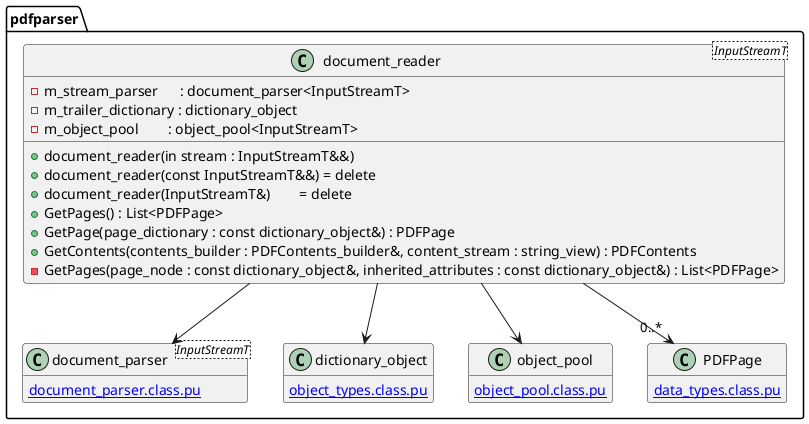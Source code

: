 @startuml document_reader
hide empty members
namespace pdfparser {
class document_reader<InputStreamT> {
	-m_stream_parser      : document_parser<InputStreamT>
	-m_trailer_dictionary : dictionary_object
	-m_object_pool        : object_pool<InputStreamT>

	+document_reader(in stream : InputStreamT&&)
	+document_reader(const InputStreamT&&) = delete
	+document_reader(InputStreamT&)        = delete
	+GetPages() : List<PDFPage>
	+GetPage(page_dictionary : const dictionary_object&) : PDFPage
	+GetContents(contents_builder : PDFContents_builder&, content_stream : string_view) : PDFContents
	-GetPages(page_node : const dictionary_object&, inherited_attributes : const dictionary_object&) : List<PDFPage>
}
document_reader --> document_parser
document_reader --> dictionary_object 
document_reader --> object_pool
document_reader --> "0..*" PDFPage

class document_parser<InputStreamT> {
	[[document_parser.class.pu]]
}
class object_pool {
	[[object_pool.class.pu]]
}
class dictionary_object {
	[[object_types.class.pu]]
}
class PDFPage {
	[[data_types.class.pu]]
}
@enduml
